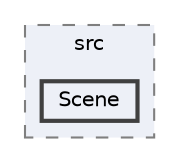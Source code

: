 digraph "C:/dev/c-cpp/C78Engine/C78Editor/src/Scene"
{
 // LATEX_PDF_SIZE
  bgcolor="transparent";
  edge [fontname=Helvetica,fontsize=10,labelfontname=Helvetica,labelfontsize=10];
  node [fontname=Helvetica,fontsize=10,shape=box,height=0.2,width=0.4];
  compound=true
  subgraph clusterdir_238dd815912e0787a3357529cf31d0d0 {
    graph [ bgcolor="#edf0f7", pencolor="grey50", label="src", fontname=Helvetica,fontsize=10 style="filled,dashed", URL="dir_238dd815912e0787a3357529cf31d0d0.html",tooltip=""]
  dir_4039c6f242bf788ad093b4a1835ca731 [label="Scene", fillcolor="#edf0f7", color="grey25", style="filled,bold", URL="dir_4039c6f242bf788ad093b4a1835ca731.html",tooltip=""];
  }
}
